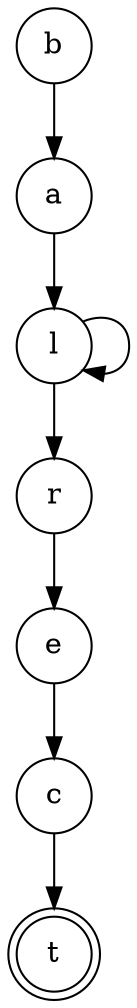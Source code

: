 digraph {   
    node [shape = doublecircle, color = black] t ;
    node [shape = circle];
    node [color= black];
    b -> a -> l -> l -> r -> e -> c -> t;	
}